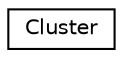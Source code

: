 digraph "Graphical Class Hierarchy"
{
  edge [fontname="Helvetica",fontsize="10",labelfontname="Helvetica",labelfontsize="10"];
  node [fontname="Helvetica",fontsize="10",shape=record];
  rankdir="LR";
  Node0 [label="Cluster",height=0.2,width=0.4,color="black", fillcolor="white", style="filled",URL="$classCluster.html",tooltip="Represents a coherent agglomerate of a location graph&#39;s vertexes, given their position. "];
}
